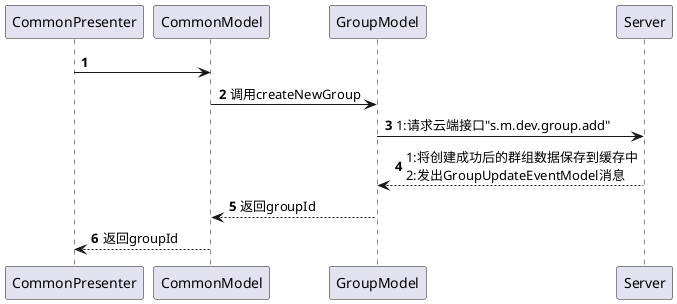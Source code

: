 @startuml
autonumber
participant CommonPresenter order 1
participant CommonModel order 2
participant GroupModel order 3
participant Server order 4

CommonPresenter -> CommonModel :
CommonModel -> GroupModel : 调用createNewGroup
GroupModel -> Server : 1:请求云端接口"s.m.dev.group.add"
GroupModel <-- Server : 1:将创建成功后的群组数据保存到缓存中\n2:发出GroupUpdateEventModel消息
CommonModel <-- GroupModel : 返回groupId
CommonPresenter <-- CommonModel : 返回groupId

@enduml